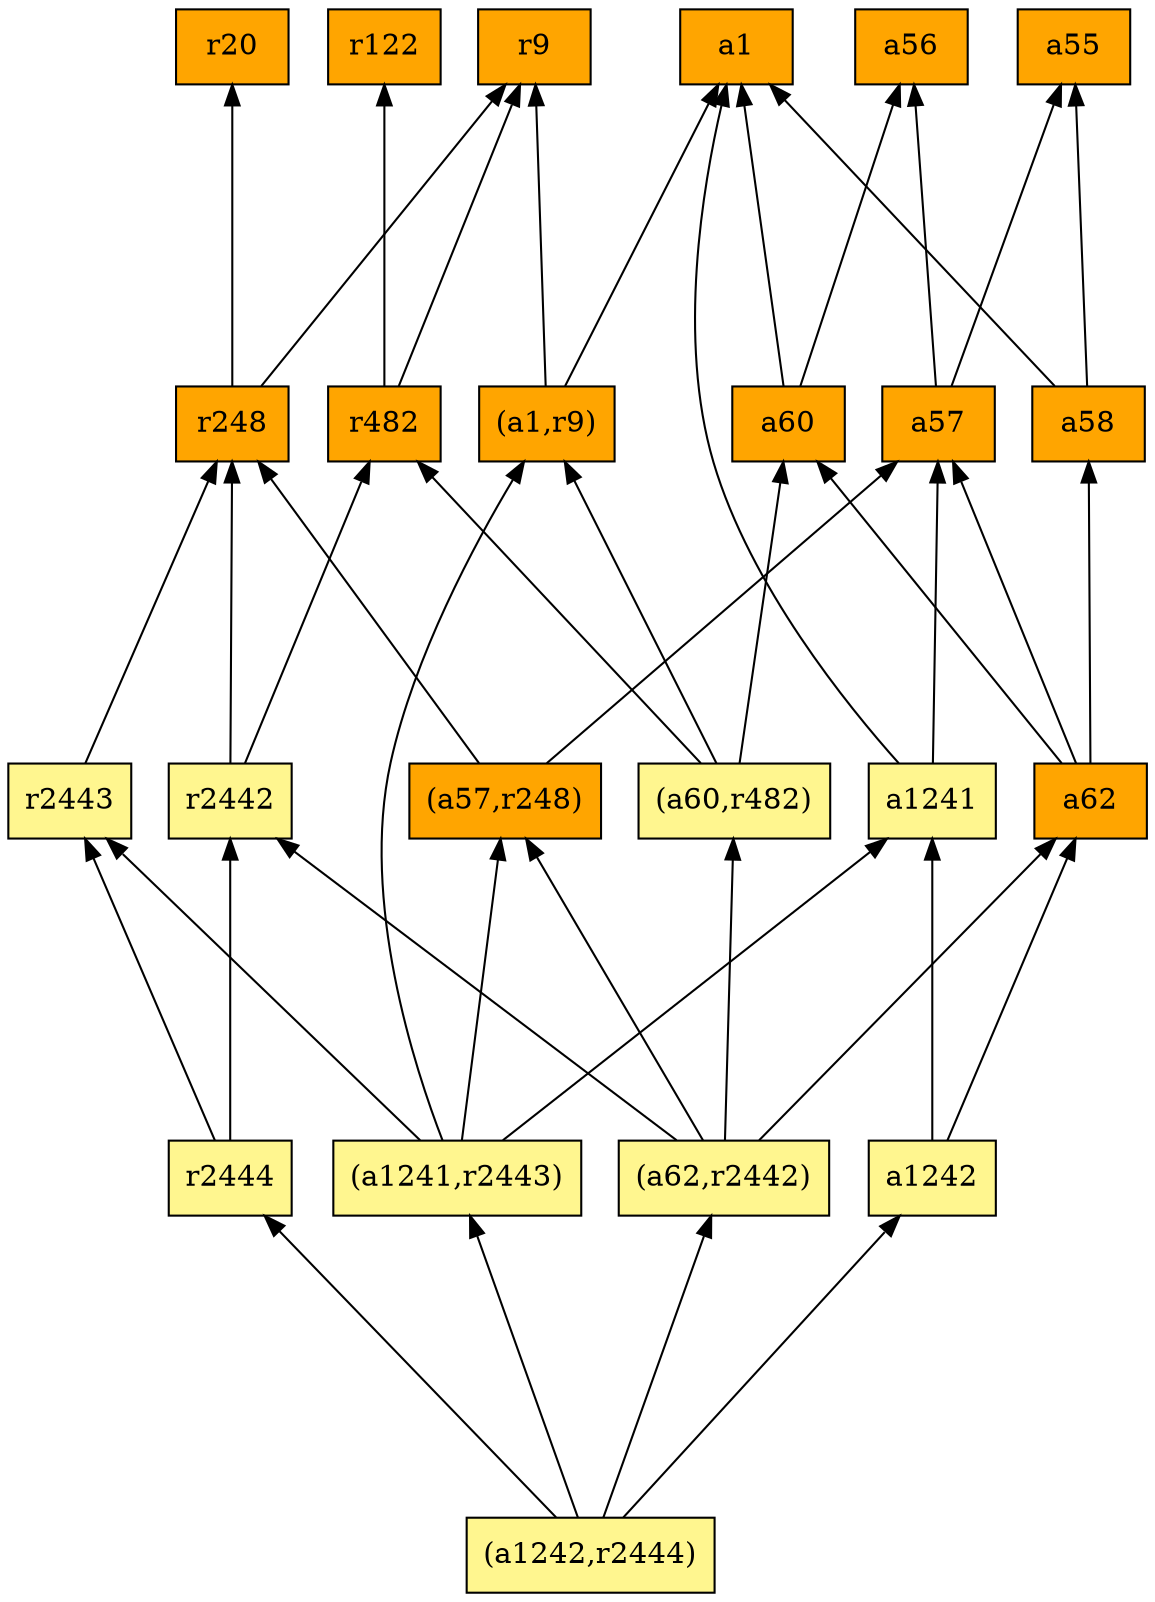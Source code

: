 digraph G {
rankdir=BT;ranksep="2.0";
"(a1,r9)" [shape=record,fillcolor=orange,style=filled,label="{(a1,r9)}"];
"(a62,r2442)" [shape=record,fillcolor=khaki1,style=filled,label="{(a62,r2442)}"];
"a58" [shape=record,fillcolor=orange,style=filled,label="{a58}"];
"(a1241,r2443)" [shape=record,fillcolor=khaki1,style=filled,label="{(a1241,r2443)}"];
"r2443" [shape=record,fillcolor=khaki1,style=filled,label="{r2443}"];
"(a60,r482)" [shape=record,fillcolor=khaki1,style=filled,label="{(a60,r482)}"];
"a57" [shape=record,fillcolor=orange,style=filled,label="{a57}"];
"a1242" [shape=record,fillcolor=khaki1,style=filled,label="{a1242}"];
"a56" [shape=record,fillcolor=orange,style=filled,label="{a56}"];
"r9" [shape=record,fillcolor=orange,style=filled,label="{r9}"];
"a62" [shape=record,fillcolor=orange,style=filled,label="{a62}"];
"a1" [shape=record,fillcolor=orange,style=filled,label="{a1}"];
"(a1242,r2444)" [shape=record,fillcolor=khaki1,style=filled,label="{(a1242,r2444)}"];
"a60" [shape=record,fillcolor=orange,style=filled,label="{a60}"];
"r122" [shape=record,fillcolor=orange,style=filled,label="{r122}"];
"r248" [shape=record,fillcolor=orange,style=filled,label="{r248}"];
"(a57,r248)" [shape=record,fillcolor=orange,style=filled,label="{(a57,r248)}"];
"a55" [shape=record,fillcolor=orange,style=filled,label="{a55}"];
"r482" [shape=record,fillcolor=orange,style=filled,label="{r482}"];
"r2444" [shape=record,fillcolor=khaki1,style=filled,label="{r2444}"];
"r20" [shape=record,fillcolor=orange,style=filled,label="{r20}"];
"a1241" [shape=record,fillcolor=khaki1,style=filled,label="{a1241}"];
"r2442" [shape=record,fillcolor=khaki1,style=filled,label="{r2442}"];
"(a1,r9)" -> "r9"
"(a1,r9)" -> "a1"
"(a62,r2442)" -> "(a60,r482)"
"(a62,r2442)" -> "(a57,r248)"
"(a62,r2442)" -> "a62"
"(a62,r2442)" -> "r2442"
"a58" -> "a1"
"a58" -> "a55"
"(a1241,r2443)" -> "(a1,r9)"
"(a1241,r2443)" -> "(a57,r248)"
"(a1241,r2443)" -> "a1241"
"(a1241,r2443)" -> "r2443"
"r2443" -> "r248"
"(a60,r482)" -> "(a1,r9)"
"(a60,r482)" -> "a60"
"(a60,r482)" -> "r482"
"a57" -> "a56"
"a57" -> "a55"
"a1242" -> "a1241"
"a1242" -> "a62"
"a62" -> "a58"
"a62" -> "a60"
"a62" -> "a57"
"(a1242,r2444)" -> "(a62,r2442)"
"(a1242,r2444)" -> "(a1241,r2443)"
"(a1242,r2444)" -> "a1242"
"(a1242,r2444)" -> "r2444"
"a60" -> "a1"
"a60" -> "a56"
"r248" -> "r9"
"r248" -> "r20"
"(a57,r248)" -> "a57"
"(a57,r248)" -> "r248"
"r482" -> "r9"
"r482" -> "r122"
"r2444" -> "r2443"
"r2444" -> "r2442"
"a1241" -> "a1"
"a1241" -> "a57"
"r2442" -> "r248"
"r2442" -> "r482"
}